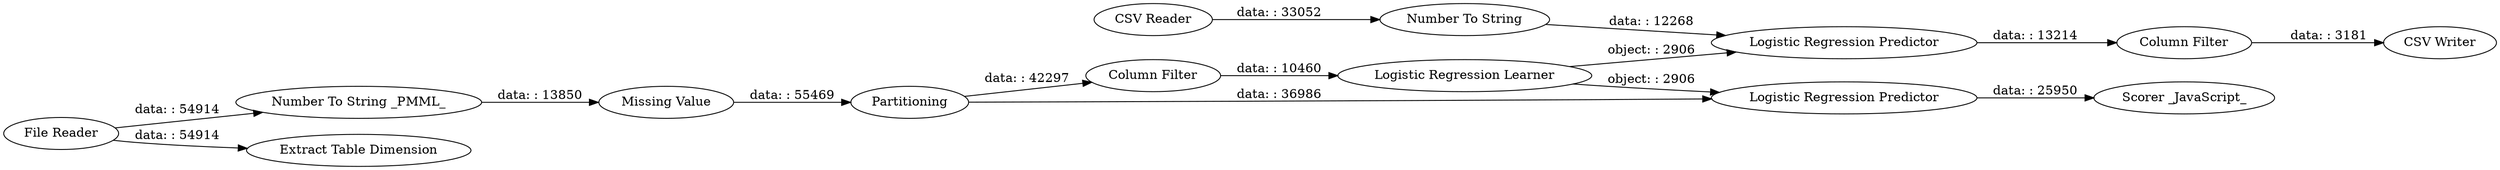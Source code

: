 digraph {
	"-7787612794104757658_27" [label="CSV Reader"]
	"-7787612794104757658_28" [label=Partitioning]
	"-7787612794104757658_32" [label="Column Filter"]
	"-7787612794104757658_31" [label="CSV Writer"]
	"-7787612794104757658_36" [label="Column Filter"]
	"-7787612794104757658_26" [label="Number To String _PMML_"]
	"-7787612794104757658_40" [label="Scorer _JavaScript_"]
	"-7787612794104757658_25" [label="Extract Table Dimension"]
	"-7787612794104757658_35" [label="Missing Value"]
	"-7787612794104757658_33" [label="Logistic Regression Learner"]
	"-7787612794104757658_37" [label="Number To String"]
	"-7787612794104757658_34" [label="Logistic Regression Predictor"]
	"-7787612794104757658_38" [label="Logistic Regression Predictor"]
	"-7787612794104757658_21" [label="File Reader"]
	"-7787612794104757658_38" -> "-7787612794104757658_40" [label="data: : 25950"]
	"-7787612794104757658_36" -> "-7787612794104757658_33" [label="data: : 10460"]
	"-7787612794104757658_21" -> "-7787612794104757658_26" [label="data: : 54914"]
	"-7787612794104757658_28" -> "-7787612794104757658_36" [label="data: : 42297"]
	"-7787612794104757658_33" -> "-7787612794104757658_38" [label="object: : 2906"]
	"-7787612794104757658_32" -> "-7787612794104757658_31" [label="data: : 3181"]
	"-7787612794104757658_33" -> "-7787612794104757658_34" [label="object: : 2906"]
	"-7787612794104757658_26" -> "-7787612794104757658_35" [label="data: : 13850"]
	"-7787612794104757658_27" -> "-7787612794104757658_37" [label="data: : 33052"]
	"-7787612794104757658_21" -> "-7787612794104757658_25" [label="data: : 54914"]
	"-7787612794104757658_37" -> "-7787612794104757658_34" [label="data: : 12268"]
	"-7787612794104757658_28" -> "-7787612794104757658_38" [label="data: : 36986"]
	"-7787612794104757658_34" -> "-7787612794104757658_32" [label="data: : 13214"]
	"-7787612794104757658_35" -> "-7787612794104757658_28" [label="data: : 55469"]
	rankdir=LR
}
